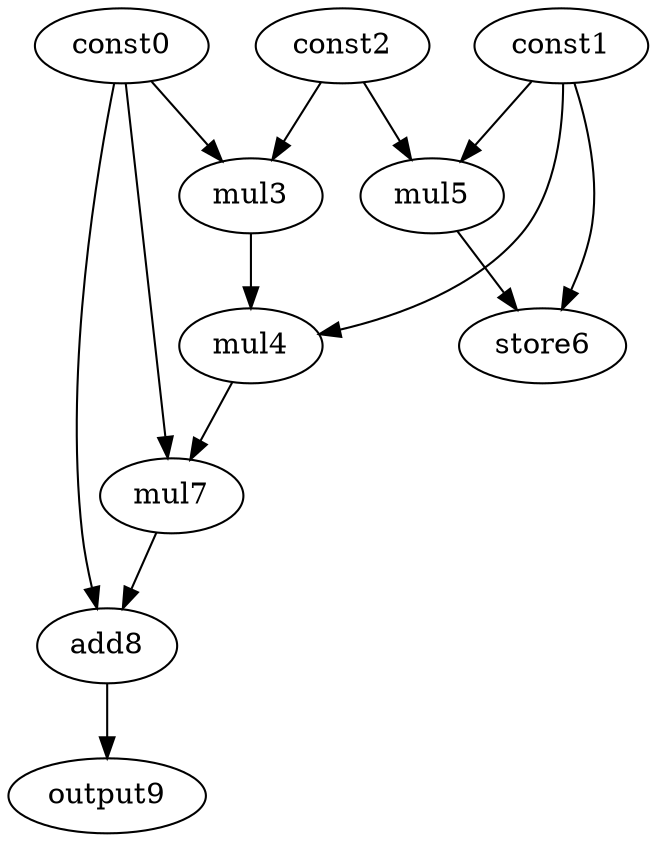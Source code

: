 digraph G { 
const0[opcode=const]; 
const1[opcode=const]; 
const2[opcode=const]; 
mul3[opcode=mul]; 
mul4[opcode=mul]; 
mul5[opcode=mul]; 
store6[opcode=store]; 
mul7[opcode=mul]; 
add8[opcode=add]; 
output9[opcode=output]; 
const0->mul3[operand=0];
const2->mul3[operand=1];
const1->mul5[operand=0];
const2->mul5[operand=1];
const1->mul4[operand=0];
mul3->mul4[operand=1];
const1->store6[operand=0];
mul5->store6[operand=1];
const0->mul7[operand=0];
mul4->mul7[operand=1];
mul7->add8[operand=0];
const0->add8[operand=1];
add8->output9[operand=0];
}
